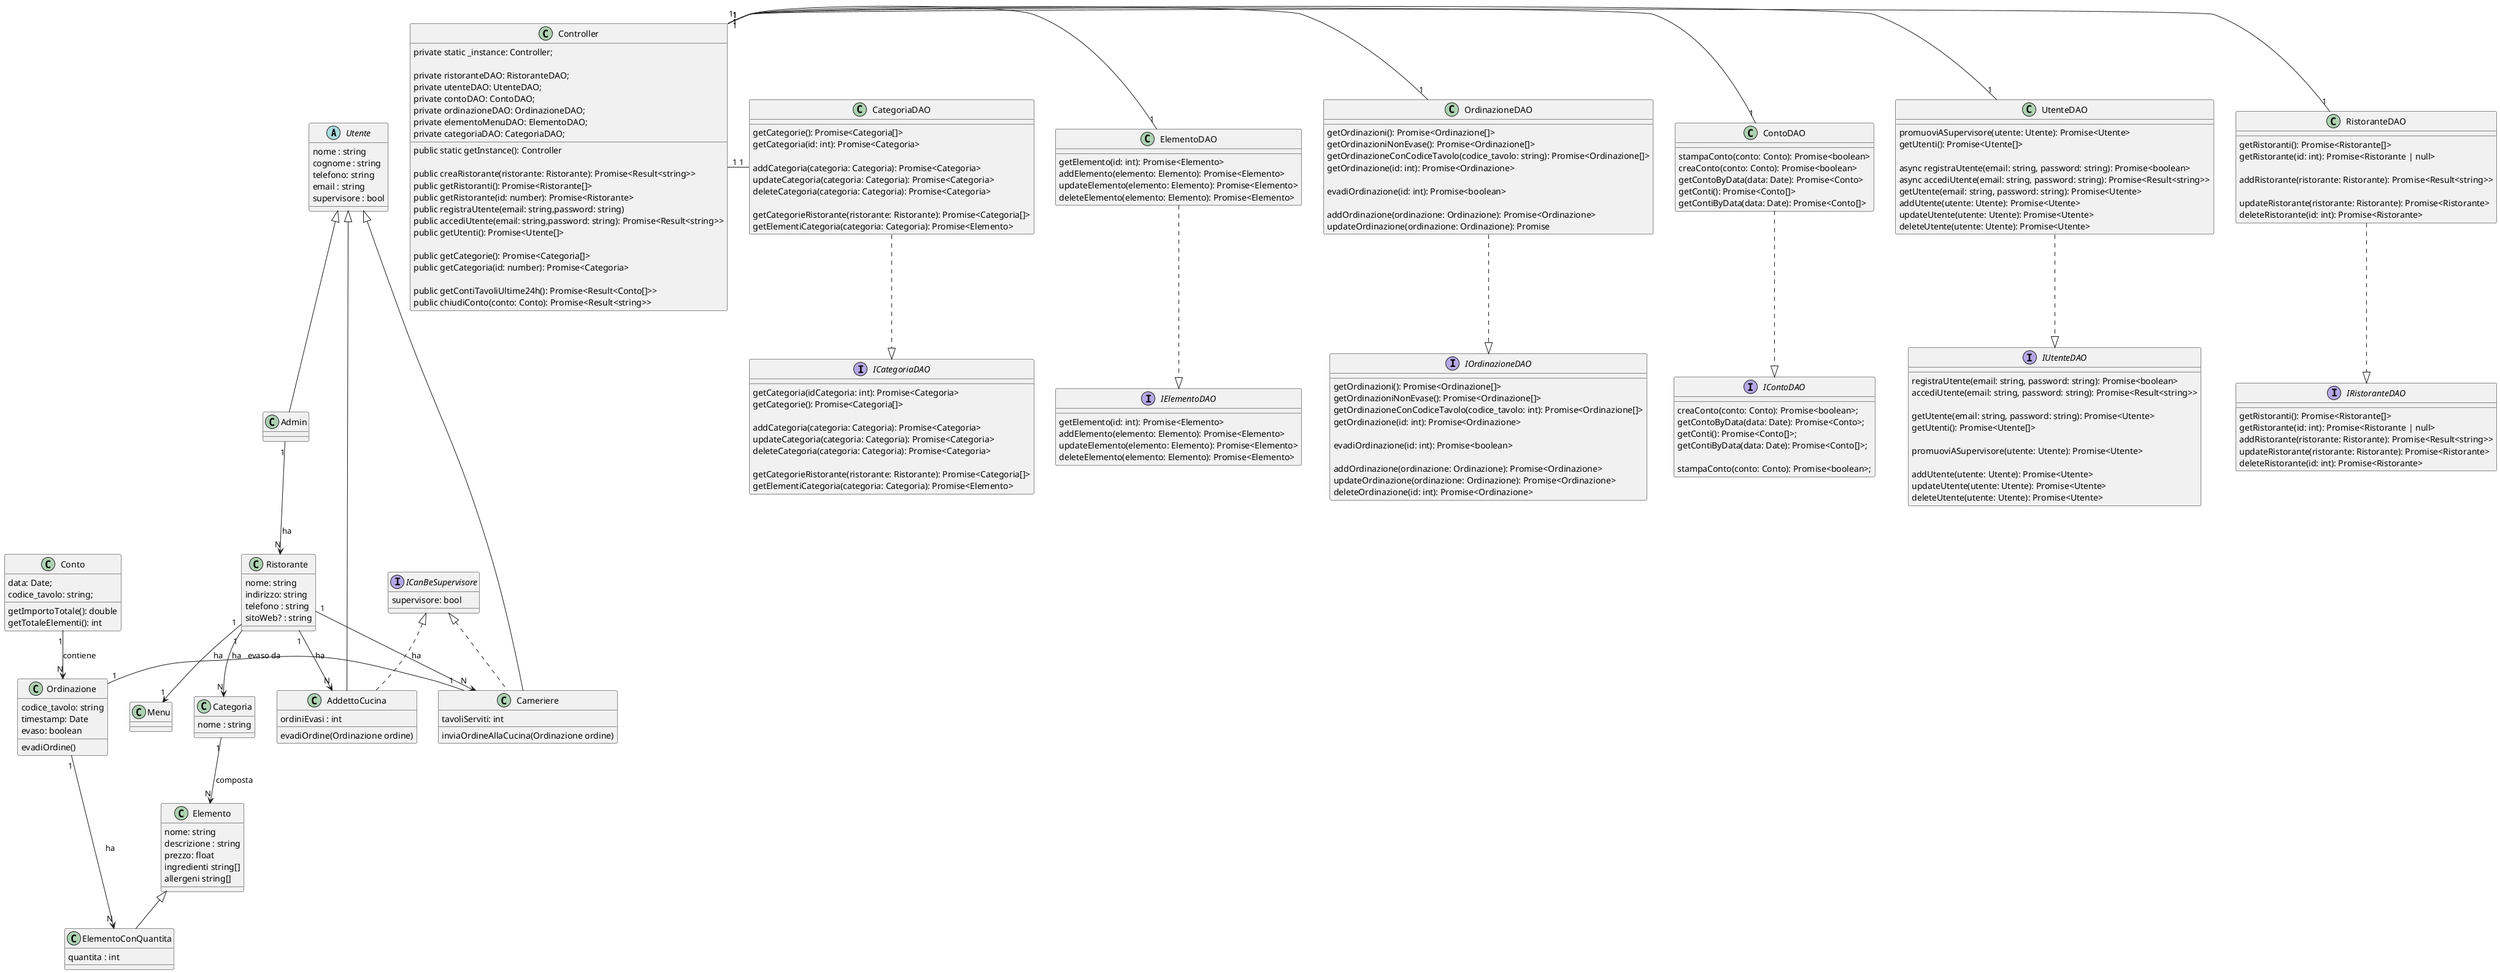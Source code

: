 @startuml diagramma

abstract class Utente{
nome : string
cognome : string
telefono: string 
email : string
supervisore : bool
}

interface ICanBeSupervisore {
	supervisore: bool
}

class Admin extends Utente{
}

class Cameriere extends Utente implements ICanBeSupervisore {
	tavoliServiti: int
	inviaOrdineAllaCucina(Ordinazione ordine)
}

class AddettoCucina extends Utente implements ICanBeSupervisore {
	ordiniEvasi : int
	evadiOrdine(Ordinazione ordine)
}


class Ristorante{
    nome: string
    indirizzo: string
    telefono : string
    sitoWeb? : string

}

Ristorante "1" --> "1" Menu: ha
Ristorante "1" --> "N" AddettoCucina: ha
Ristorante "1" --> "N" Cameriere: ha


class Elemento{
    nome: string
    descrizione : string
    prezzo: float
    ingredienti string[]
    allergeni string[]
}

class ElementoConQuantita extends Elemento{
    quantita : int
}

class Categoria{
nome : string
}

Categoria "1" --> "N" Elemento : composta

Ristorante "1" --> "N" Categoria : ha


class Conto{
    data: Date;
    codice_tavolo: string;

    getImportoTotale(): double 
    getTotaleElementi(): int 
}


Conto "1" --> "N" Ordinazione : contiene
Admin "1" --> "N" Ristorante : ha



class Ordinazione {
	codice_tavolo: string
	timestamp: Date
	evaso: boolean

    evadiOrdine()
}

Ordinazione "1" - "1" Cameriere: evaso da
Ordinazione "1" --> "N" ElementoConQuantita: ha


interface ICategoriaDAO {
	getCategoria(idCategoria: int): Promise<Categoria>
	getCategorie(): Promise<Categoria[]>

	addCategoria(categoria: Categoria): Promise<Categoria>
	updateCategoria(categoria: Categoria): Promise<Categoria>
	deleteCategoria(categoria: Categoria): Promise<Categoria>

	getCategorieRistorante(ristorante: Ristorante): Promise<Categoria[]>
	getElementiCategoria(categoria: Categoria): Promise<Elemento>
}

class CategoriaDAO {
	getCategorie(): Promise<Categoria[]> 
	getCategoria(id: int): Promise<Categoria> 

	addCategoria(categoria: Categoria): Promise<Categoria> 
	updateCategoria(categoria: Categoria): Promise<Categoria> 
	deleteCategoria(categoria: Categoria): Promise<Categoria> 
	
    getCategorieRistorante(ristorante: Ristorante): Promise<Categoria[]> 
	getElementiCategoria(categoria: Categoria): Promise<Elemento> 
}

CategoriaDAO ..|> ICategoriaDAO

interface IContoDAO {
    creaConto(conto: Conto): Promise<boolean>;
    getContoByData(data: Date): Promise<Conto>;
    getConti(): Promise<Conto[]>;
    getContiByData(data: Date): Promise<Conto[]>;
  
    stampaConto(conto: Conto): Promise<boolean>;
}

class ContoDAO {
    stampaConto(conto: Conto): Promise<boolean> 
    creaConto(conto: Conto): Promise<boolean> 
    getContoByData(data: Date): Promise<Conto> 
    getConti(): Promise<Conto[]> 
    getContiByData(data: Date): Promise<Conto[]> 
}

ContoDAO ..|> IContoDAO


interface IElementoDAO {
    getElemento(id: int): Promise<Elemento>
    addElemento(elemento: Elemento): Promise<Elemento>
    updateElemento(elemento: Elemento): Promise<Elemento>
    deleteElemento(elemento: Elemento): Promise<Elemento>

}

class ElementoDAO {
    getElemento(id: int): Promise<Elemento> 
    addElemento(elemento: Elemento): Promise<Elemento> 
    updateElemento(elemento: Elemento): Promise<Elemento> 
    deleteElemento(elemento: Elemento): Promise<Elemento> 
}

ElementoDAO ..|> IElementoDAO


interface IOrdinazioneDAO {
    getOrdinazioni(): Promise<Ordinazione[]>
    getOrdinazioniNonEvase(): Promise<Ordinazione[]>
    getOrdinazioneConCodiceTavolo(codice_tavolo: int): Promise<Ordinazione[]>
    getOrdinazione(id: int): Promise<Ordinazione>

    evadiOrdinazione(id: int): Promise<boolean>
    
    addOrdinazione(ordinazione: Ordinazione): Promise<Ordinazione>
    updateOrdinazione(ordinazione: Ordinazione): Promise<Ordinazione>
    deleteOrdinazione(id: int): Promise<Ordinazione>

}

class OrdinazioneDAO {
    getOrdinazioni(): Promise<Ordinazione[]> 
    getOrdinazioniNonEvase(): Promise<Ordinazione[]> 
    getOrdinazioneConCodiceTavolo(codice_tavolo: string): Promise<Ordinazione[]> 
    getOrdinazione(id: int): Promise<Ordinazione> 
    
    evadiOrdinazione(id: int): Promise<boolean> 
    
    addOrdinazione(ordinazione: Ordinazione): Promise<Ordinazione> 
    updateOrdinazione(ordinazione: Ordinazione): Promise
    
}

OrdinazioneDAO ..|> IOrdinazioneDAO


interface IRistoranteDAO {
	getRistoranti(): Promise<Ristorante[]>
	getRistorante(id: int): Promise<Ristorante | null>
	addRistorante(ristorante: Ristorante): Promise<Result<string>>
	updateRistorante(ristorante: Ristorante): Promise<Ristorante>
	deleteRistorante(id: int): Promise<Ristorante>
}

class RistoranteDAO {
	getRistoranti(): Promise<Ristorante[]> 
	getRistorante(id: int): Promise<Ristorante | null> 
	
    addRistorante(ristorante: Ristorante): Promise<Result<string>> 
	
    updateRistorante(ristorante: Ristorante): Promise<Ristorante> 
	deleteRistorante(id: int): Promise<Ristorante> 
}

RistoranteDAO ..|> IRistoranteDAO


interface IUtenteDAO {
	registraUtente(email: string, password: string): Promise<boolean>
	accediUtente(email: string, password: string): Promise<Result<string>>

	getUtente(email: string, password: string): Promise<Utente>
	getUtenti(): Promise<Utente[]>

	promuoviASupervisore(utente: Utente): Promise<Utente>

	addUtente(utente: Utente): Promise<Utente>
	updateUtente(utente: Utente): Promise<Utente>
	deleteUtente(utente: Utente): Promise<Utente>
}

class UtenteDAO {
	promuoviASupervisore(utente: Utente): Promise<Utente> 
	getUtenti(): Promise<Utente[]> 

	async registraUtente(email: string, password: string): Promise<boolean> 
	async accediUtente(email: string, password: string): Promise<Result<string>>
	getUtente(email: string, password: string): Promise<Utente> 
	addUtente(utente: Utente): Promise<Utente> 
	updateUtente(utente: Utente): Promise<Utente> 
	deleteUtente(utente: Utente): Promise<Utente> 
}

UtenteDAO ..|> IUtenteDAO


class Controller {
    
	private static _instance: Controller;

	private ristoranteDAO: RistoranteDAO;
	private utenteDAO: UtenteDAO;
	private contoDAO: ContoDAO;
	private ordinazioneDAO: OrdinazioneDAO;
	private elementoMenuDAO: ElementoDAO;
	private categoriaDAO: CategoriaDAO;

    public static getInstance(): Controller

	public creaRistorante(ristorante: Ristorante): Promise<Result<string>>
	public getRistoranti(): Promise<Ristorante[]>
	public getRistorante(id: number): Promise<Ristorante>
	public registraUtente(email: string,password: string)
	public accediUtente(email: string,password: string): Promise<Result<string>>
	public getUtenti(): Promise<Utente[]> 

	public getCategorie(): Promise<Categoria[]> 
	public getCategoria(id: number): Promise<Categoria> 

	public getContiTavoliUltime24h(): Promise<Result<Conto[]>>
	public chiudiConto(conto: Conto): Promise<Result<string>>
}

Controller "1" - "1" RistoranteDAO
Controller "1" - "1" UtenteDAO
Controller "1" - "1" ContoDAO
Controller "1" - "1" OrdinazioneDAO
Controller "1" - "1" ElementoDAO
Controller "1" - "1" CategoriaDAO


@enduml